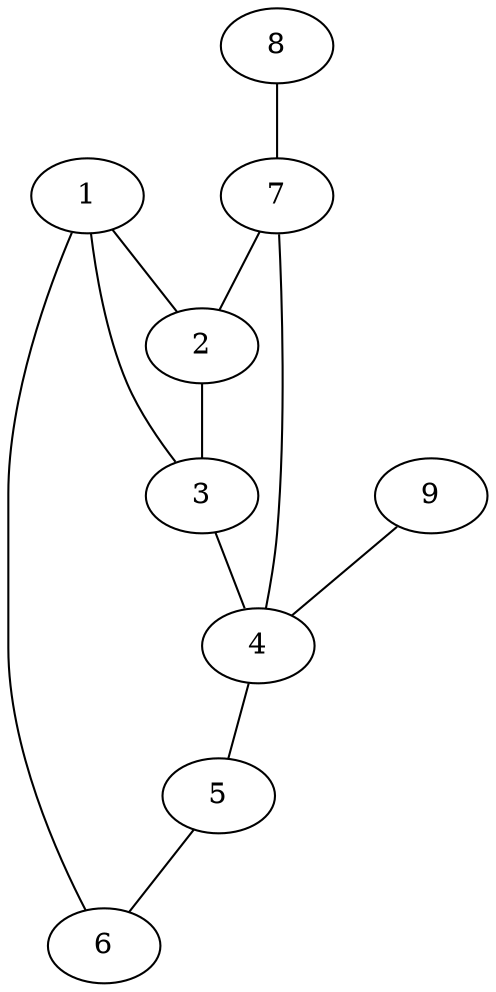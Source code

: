 graph {
    1
    2
    3
    4
    5
    6
    7
    8
    9
    2 -- 3
    1 -- 2
    3 -- 1
    3 -- 4
    4 -- 5
    5 -- 6
    6 -- 1
    7 -- 4
    8 -- 7
    7 -- 2
    9 -- 4
}